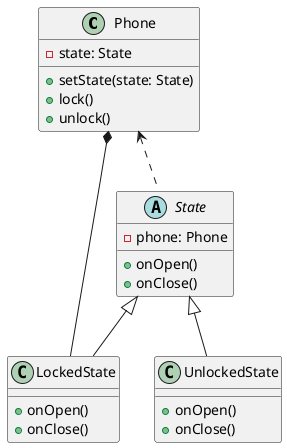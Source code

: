 @startuml
class Phone {
    - state: State
    + setState(state: State)
    + lock()
    + unlock()
}

abstract State {
    - phone: Phone
    + onOpen()
    + onClose()
}

class LockedState {
    + onOpen()
    + onClose()
}

class UnlockedState {
    + onOpen()
    + onClose()
}

Phone *-- LockedState
Phone <.. State

State <|-- LockedState
State <|-- UnlockedState
@enduml
